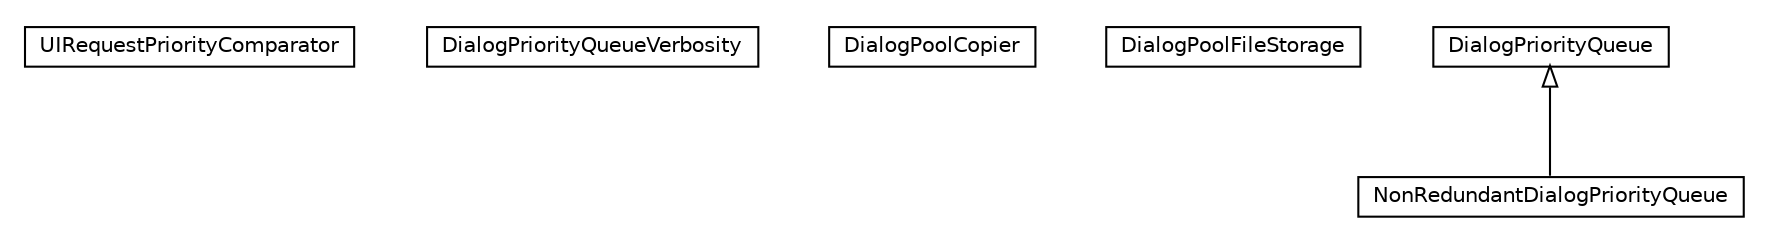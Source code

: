 #!/usr/local/bin/dot
#
# Class diagram 
# Generated by UMLGraph version R5_6-24-gf6e263 (http://www.umlgraph.org/)
#

digraph G {
	edge [fontname="Helvetica",fontsize=10,labelfontname="Helvetica",labelfontsize=10];
	node [fontname="Helvetica",fontsize=10,shape=plaintext];
	nodesep=0.25;
	ranksep=0.5;
	// org.universAAL.ui.dm.dialogManagement.UIRequestPriorityComparator
	c1034315 [label=<<table title="org.universAAL.ui.dm.dialogManagement.UIRequestPriorityComparator" border="0" cellborder="1" cellspacing="0" cellpadding="2" port="p" href="./UIRequestPriorityComparator.html">
		<tr><td><table border="0" cellspacing="0" cellpadding="1">
<tr><td align="center" balign="center"> UIRequestPriorityComparator </td></tr>
		</table></td></tr>
		</table>>, URL="./UIRequestPriorityComparator.html", fontname="Helvetica", fontcolor="black", fontsize=10.0];
	// org.universAAL.ui.dm.dialogManagement.DialogPriorityQueueVerbosity
	c1034316 [label=<<table title="org.universAAL.ui.dm.dialogManagement.DialogPriorityQueueVerbosity" border="0" cellborder="1" cellspacing="0" cellpadding="2" port="p" href="./DialogPriorityQueueVerbosity.html">
		<tr><td><table border="0" cellspacing="0" cellpadding="1">
<tr><td align="center" balign="center"> DialogPriorityQueueVerbosity </td></tr>
		</table></td></tr>
		</table>>, URL="./DialogPriorityQueueVerbosity.html", fontname="Helvetica", fontcolor="black", fontsize=10.0];
	// org.universAAL.ui.dm.dialogManagement.DialogPoolCopier
	c1034317 [label=<<table title="org.universAAL.ui.dm.dialogManagement.DialogPoolCopier" border="0" cellborder="1" cellspacing="0" cellpadding="2" port="p" href="./DialogPoolCopier.html">
		<tr><td><table border="0" cellspacing="0" cellpadding="1">
<tr><td align="center" balign="center"> DialogPoolCopier </td></tr>
		</table></td></tr>
		</table>>, URL="./DialogPoolCopier.html", fontname="Helvetica", fontcolor="black", fontsize=10.0];
	// org.universAAL.ui.dm.dialogManagement.DialogPoolFileStorage
	c1034318 [label=<<table title="org.universAAL.ui.dm.dialogManagement.DialogPoolFileStorage" border="0" cellborder="1" cellspacing="0" cellpadding="2" port="p" href="./DialogPoolFileStorage.html">
		<tr><td><table border="0" cellspacing="0" cellpadding="1">
<tr><td align="center" balign="center"> DialogPoolFileStorage </td></tr>
		</table></td></tr>
		</table>>, URL="./DialogPoolFileStorage.html", fontname="Helvetica", fontcolor="black", fontsize=10.0];
	// org.universAAL.ui.dm.dialogManagement.DialogPriorityQueue
	c1034319 [label=<<table title="org.universAAL.ui.dm.dialogManagement.DialogPriorityQueue" border="0" cellborder="1" cellspacing="0" cellpadding="2" port="p" href="./DialogPriorityQueue.html">
		<tr><td><table border="0" cellspacing="0" cellpadding="1">
<tr><td align="center" balign="center"> DialogPriorityQueue </td></tr>
		</table></td></tr>
		</table>>, URL="./DialogPriorityQueue.html", fontname="Helvetica", fontcolor="black", fontsize=10.0];
	// org.universAAL.ui.dm.dialogManagement.NonRedundantDialogPriorityQueue
	c1034320 [label=<<table title="org.universAAL.ui.dm.dialogManagement.NonRedundantDialogPriorityQueue" border="0" cellborder="1" cellspacing="0" cellpadding="2" port="p" href="./NonRedundantDialogPriorityQueue.html">
		<tr><td><table border="0" cellspacing="0" cellpadding="1">
<tr><td align="center" balign="center"> NonRedundantDialogPriorityQueue </td></tr>
		</table></td></tr>
		</table>>, URL="./NonRedundantDialogPriorityQueue.html", fontname="Helvetica", fontcolor="black", fontsize=10.0];
	//org.universAAL.ui.dm.dialogManagement.NonRedundantDialogPriorityQueue extends org.universAAL.ui.dm.dialogManagement.DialogPriorityQueue
	c1034319:p -> c1034320:p [dir=back,arrowtail=empty];
}

